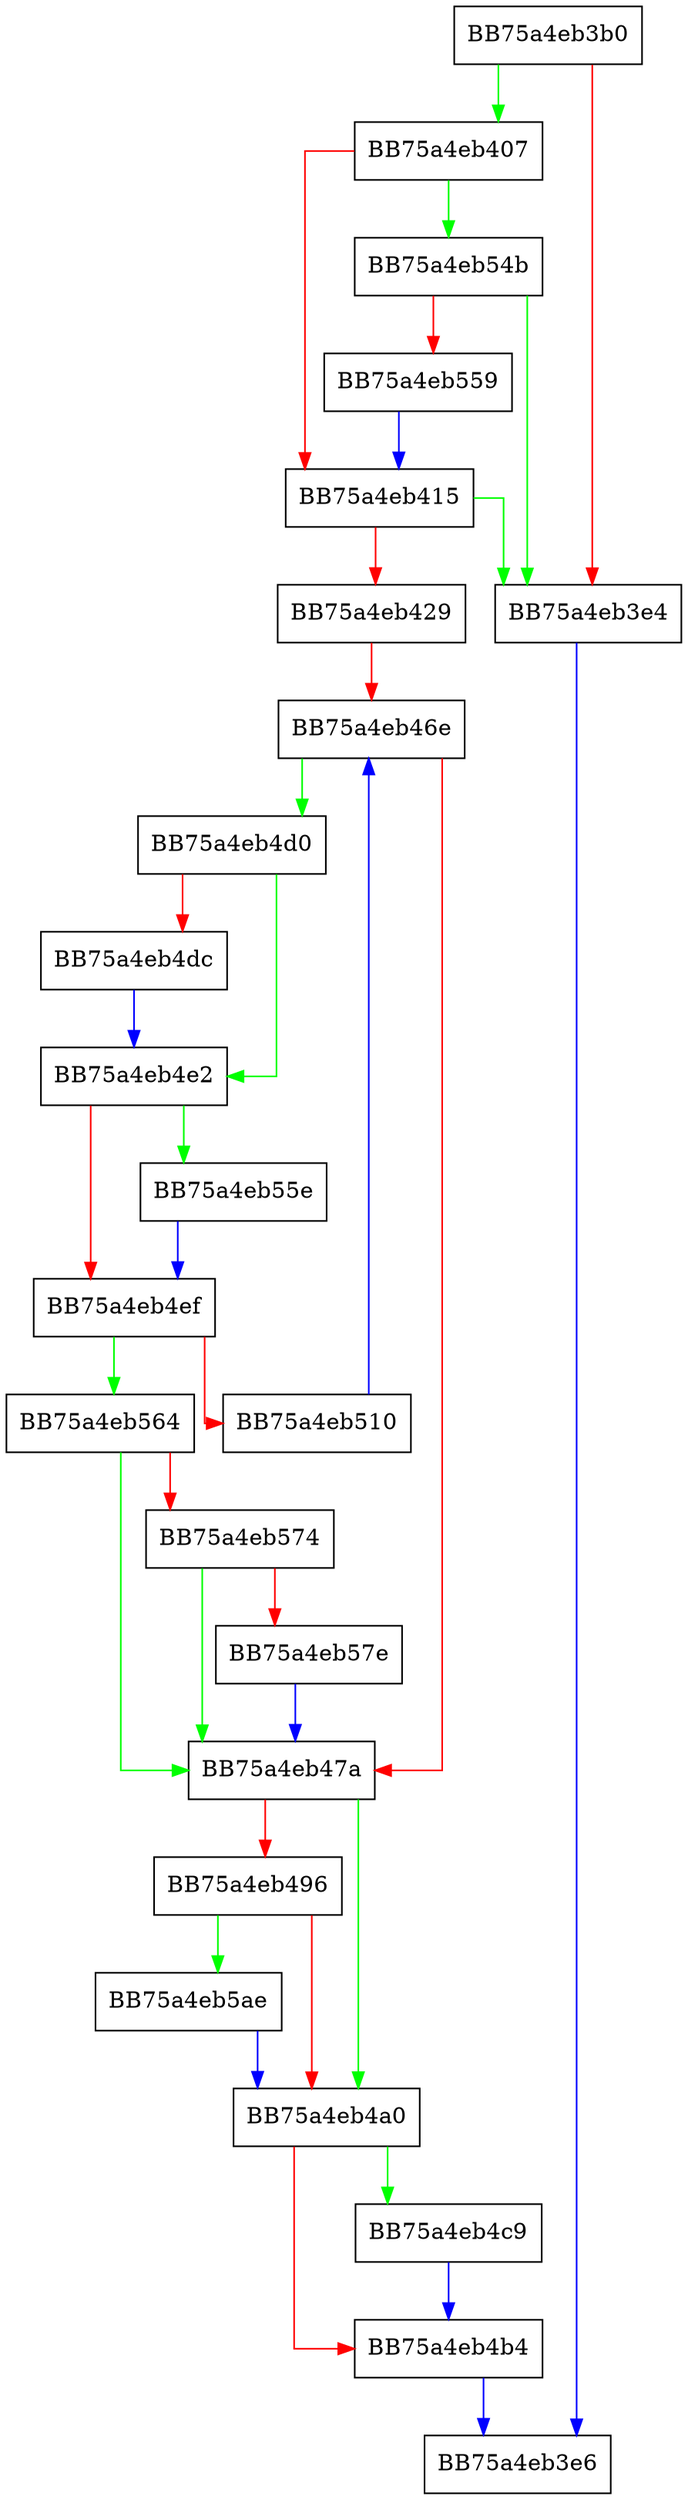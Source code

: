digraph InnoScan {
  node [shape="box"];
  graph [splines=ortho];
  BB75a4eb3b0 -> BB75a4eb407 [color="green"];
  BB75a4eb3b0 -> BB75a4eb3e4 [color="red"];
  BB75a4eb3e4 -> BB75a4eb3e6 [color="blue"];
  BB75a4eb407 -> BB75a4eb54b [color="green"];
  BB75a4eb407 -> BB75a4eb415 [color="red"];
  BB75a4eb415 -> BB75a4eb3e4 [color="green"];
  BB75a4eb415 -> BB75a4eb429 [color="red"];
  BB75a4eb429 -> BB75a4eb46e [color="red"];
  BB75a4eb46e -> BB75a4eb4d0 [color="green"];
  BB75a4eb46e -> BB75a4eb47a [color="red"];
  BB75a4eb47a -> BB75a4eb4a0 [color="green"];
  BB75a4eb47a -> BB75a4eb496 [color="red"];
  BB75a4eb496 -> BB75a4eb5ae [color="green"];
  BB75a4eb496 -> BB75a4eb4a0 [color="red"];
  BB75a4eb4a0 -> BB75a4eb4c9 [color="green"];
  BB75a4eb4a0 -> BB75a4eb4b4 [color="red"];
  BB75a4eb4b4 -> BB75a4eb3e6 [color="blue"];
  BB75a4eb4c9 -> BB75a4eb4b4 [color="blue"];
  BB75a4eb4d0 -> BB75a4eb4e2 [color="green"];
  BB75a4eb4d0 -> BB75a4eb4dc [color="red"];
  BB75a4eb4dc -> BB75a4eb4e2 [color="blue"];
  BB75a4eb4e2 -> BB75a4eb55e [color="green"];
  BB75a4eb4e2 -> BB75a4eb4ef [color="red"];
  BB75a4eb4ef -> BB75a4eb564 [color="green"];
  BB75a4eb4ef -> BB75a4eb510 [color="red"];
  BB75a4eb510 -> BB75a4eb46e [color="blue"];
  BB75a4eb54b -> BB75a4eb3e4 [color="green"];
  BB75a4eb54b -> BB75a4eb559 [color="red"];
  BB75a4eb559 -> BB75a4eb415 [color="blue"];
  BB75a4eb55e -> BB75a4eb4ef [color="blue"];
  BB75a4eb564 -> BB75a4eb47a [color="green"];
  BB75a4eb564 -> BB75a4eb574 [color="red"];
  BB75a4eb574 -> BB75a4eb47a [color="green"];
  BB75a4eb574 -> BB75a4eb57e [color="red"];
  BB75a4eb57e -> BB75a4eb47a [color="blue"];
  BB75a4eb5ae -> BB75a4eb4a0 [color="blue"];
}